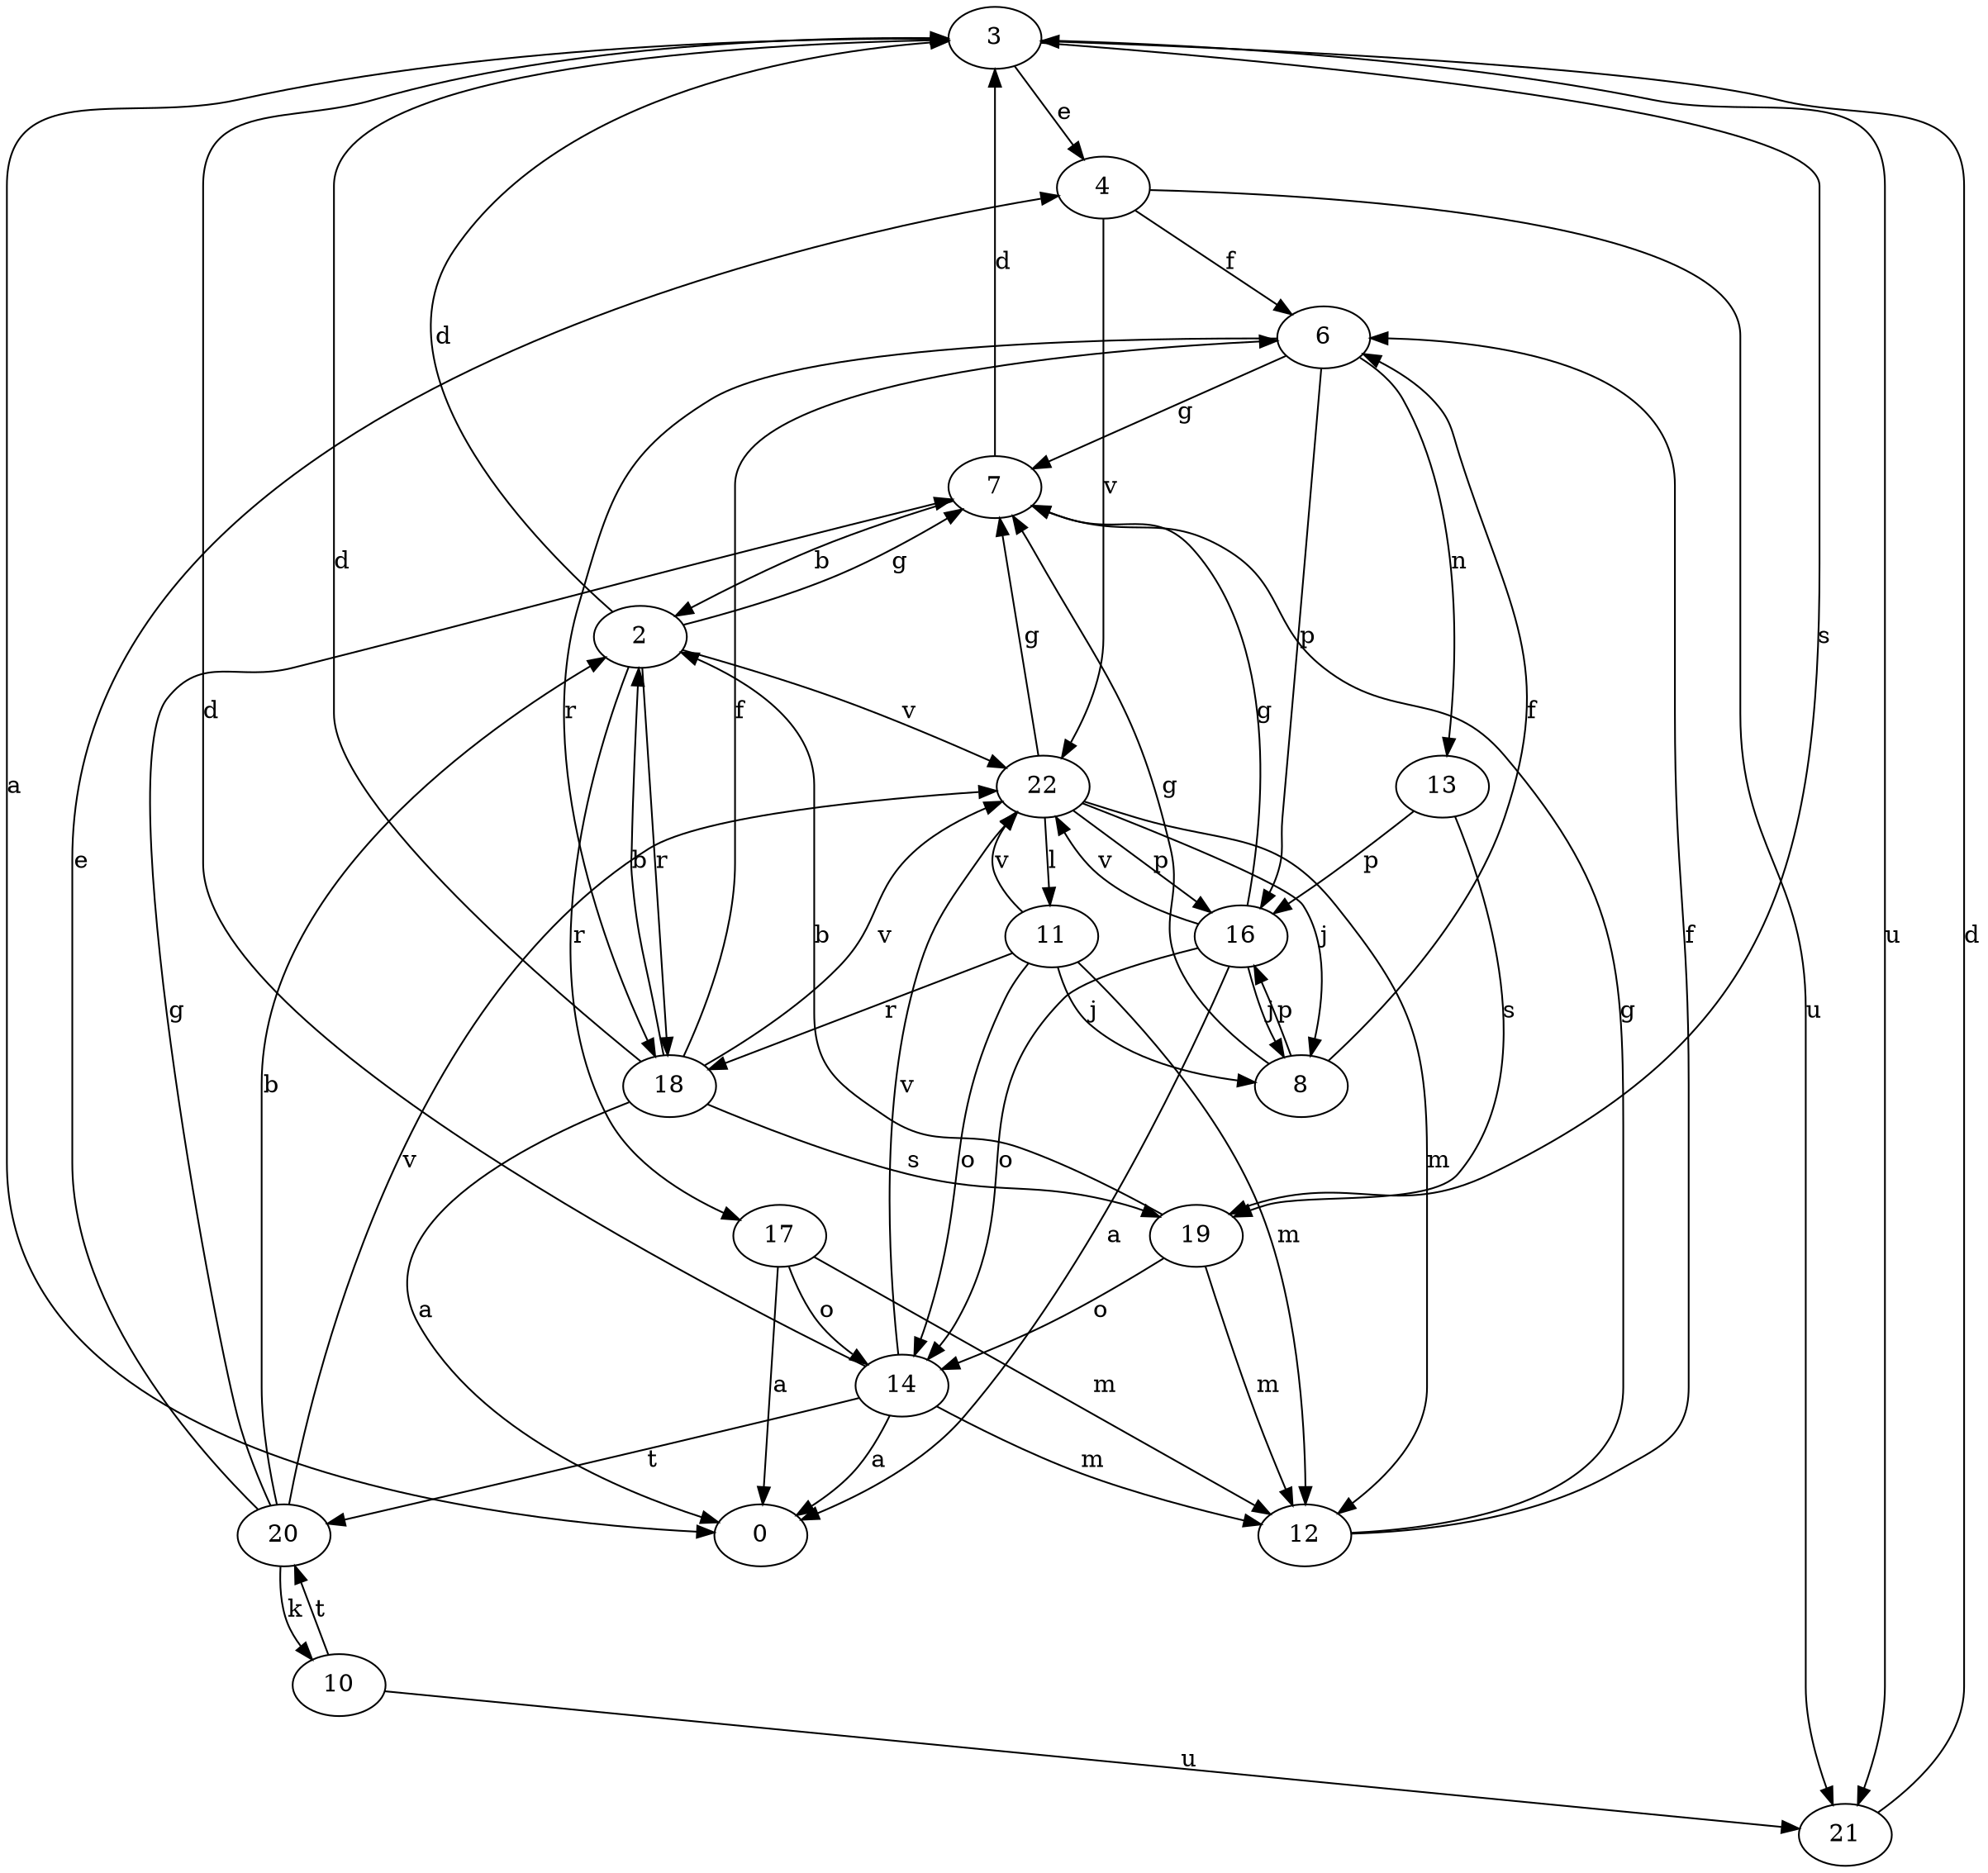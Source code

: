 strict digraph  {
0;
2;
3;
4;
6;
7;
8;
10;
11;
12;
13;
14;
16;
17;
18;
19;
20;
21;
22;
2 -> 3  [label=d];
2 -> 7  [label=g];
2 -> 17  [label=r];
2 -> 18  [label=r];
2 -> 22  [label=v];
3 -> 0  [label=a];
3 -> 4  [label=e];
3 -> 19  [label=s];
3 -> 21  [label=u];
4 -> 6  [label=f];
4 -> 21  [label=u];
4 -> 22  [label=v];
6 -> 7  [label=g];
6 -> 13  [label=n];
6 -> 16  [label=p];
6 -> 18  [label=r];
7 -> 2  [label=b];
7 -> 3  [label=d];
8 -> 6  [label=f];
8 -> 7  [label=g];
8 -> 16  [label=p];
10 -> 20  [label=t];
10 -> 21  [label=u];
11 -> 8  [label=j];
11 -> 12  [label=m];
11 -> 14  [label=o];
11 -> 18  [label=r];
11 -> 22  [label=v];
12 -> 6  [label=f];
12 -> 7  [label=g];
13 -> 16  [label=p];
13 -> 19  [label=s];
14 -> 0  [label=a];
14 -> 3  [label=d];
14 -> 12  [label=m];
14 -> 20  [label=t];
14 -> 22  [label=v];
16 -> 0  [label=a];
16 -> 7  [label=g];
16 -> 8  [label=j];
16 -> 14  [label=o];
16 -> 22  [label=v];
17 -> 0  [label=a];
17 -> 12  [label=m];
17 -> 14  [label=o];
18 -> 0  [label=a];
18 -> 2  [label=b];
18 -> 3  [label=d];
18 -> 6  [label=f];
18 -> 19  [label=s];
18 -> 22  [label=v];
19 -> 2  [label=b];
19 -> 12  [label=m];
19 -> 14  [label=o];
20 -> 2  [label=b];
20 -> 4  [label=e];
20 -> 7  [label=g];
20 -> 10  [label=k];
20 -> 22  [label=v];
21 -> 3  [label=d];
22 -> 7  [label=g];
22 -> 8  [label=j];
22 -> 11  [label=l];
22 -> 12  [label=m];
22 -> 16  [label=p];
}

